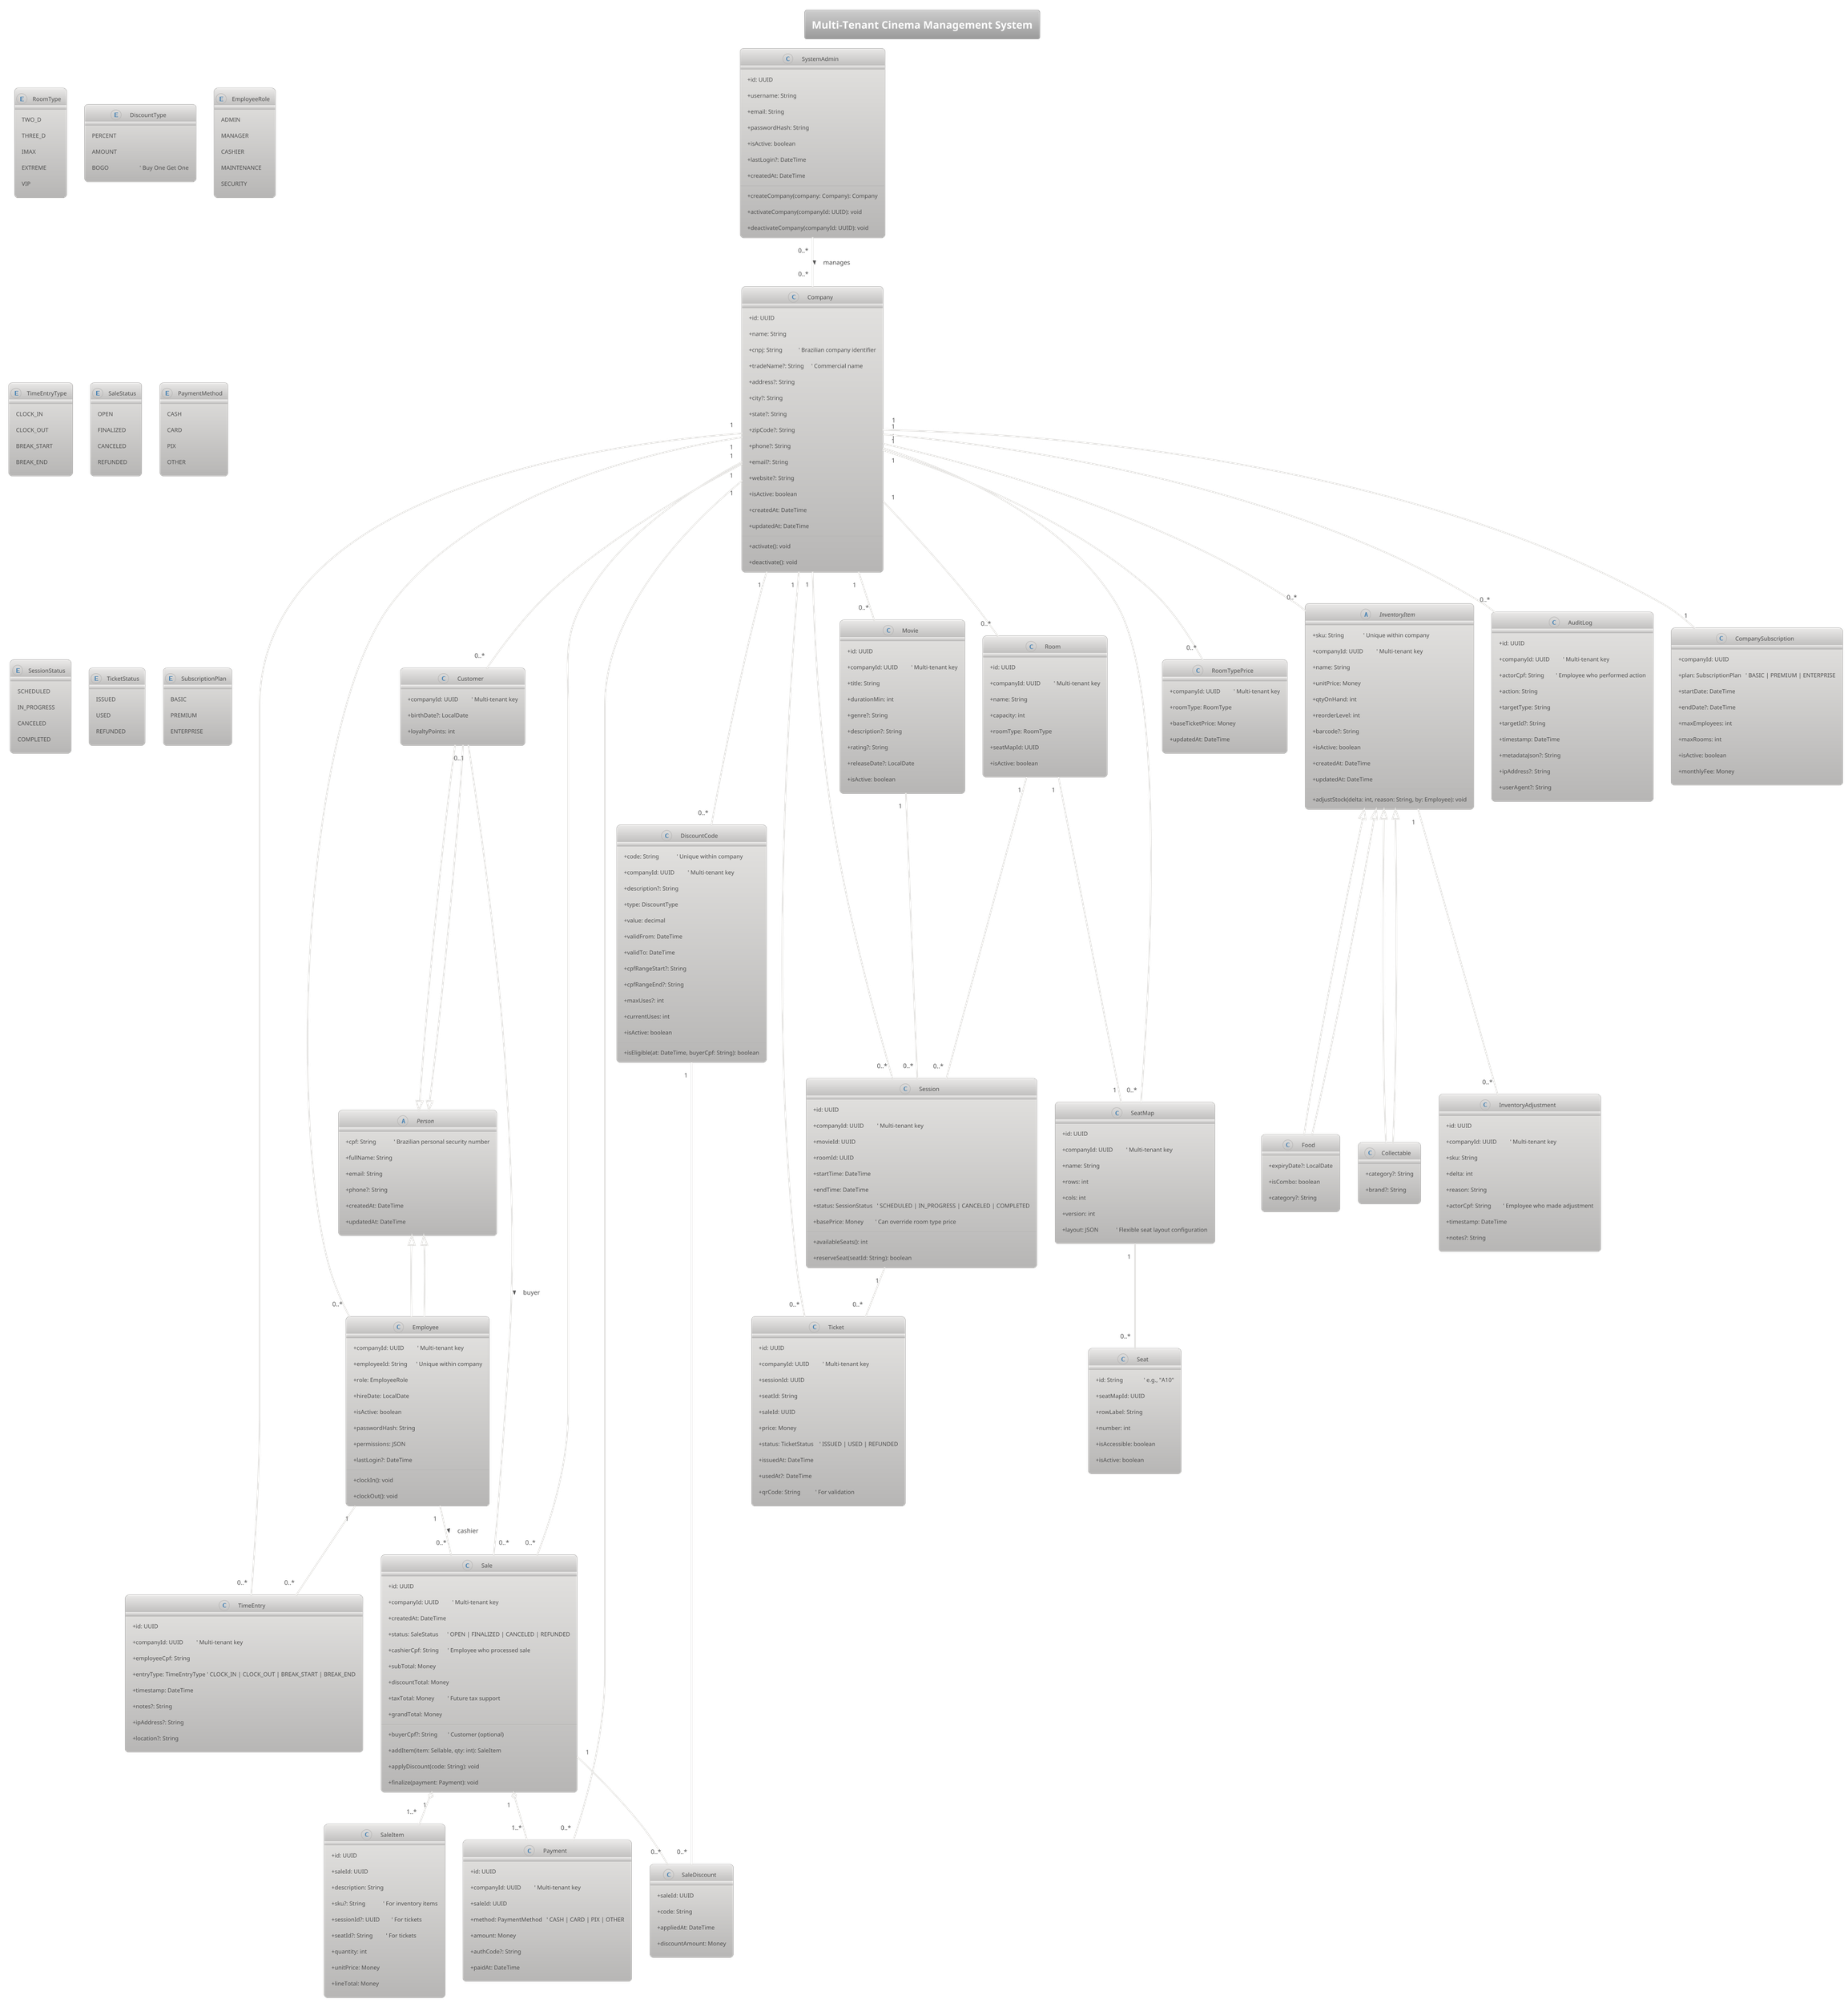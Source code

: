 @startuml
!theme metal
skinparam classAttributeIconSize 0
title Multi-Tenant Cinema Management System

' ===== Multi-Tenancy Core =====
class Company {
  +id: UUID
  +name: String
  +cnpj: String           ' Brazilian company identifier
  +tradeName?: String     ' Commercial name
  +address?: String
  +city?: String
  +state?: String
  +zipCode?: String
  +phone?: String
  +email?: String
  +website?: String
  +isActive: boolean
  +createdAt: DateTime
  +updatedAt: DateTime

  +activate(): void
  +deactivate(): void
}

' ===== People & Roles (Company-scoped) =====
abstract class Person {
  +cpf: String            ' Brazilian personal security number
  +fullName: String
  +email: String
  +phone?: String
  +createdAt: DateTime
  +updatedAt: DateTime
}

class Customer extends Person {
  +companyId: UUID         ' Multi-tenant key
  +birthDate?: LocalDate
  +loyaltyPoints: int
}

class Employee extends Person {
  +companyId: UUID         ' Multi-tenant key
  +employeeId: String      ' Unique within company
  +role: EmployeeRole
  +hireDate: LocalDate
  +isActive: boolean
  +passwordHash: String
  +permissions: JSON
  +lastLogin?: DateTime

  +clockIn(): void
  +clockOut(): void
}

class TimeEntry {
  +id: UUID
  +companyId: UUID         ' Multi-tenant key
  +employeeCpf: String
  +entryType: TimeEntryType ' CLOCK_IN | CLOCK_OUT | BREAK_START | BREAK_END
  +timestamp: DateTime
  +notes?: String
  +ipAddress?: String
  +location?: String
}

' ===== Movies (Company-scoped) =====
class Movie {
  +id: UUID
  +companyId: UUID         ' Multi-tenant key
  +title: String
  +durationMin: int
  +genre?: String
  +description?: String
  +rating?: String
  +releaseDate?: LocalDate
  +isActive: boolean
}

' ===== Theaters & Rooms (Company-scoped) =====
enum RoomType {
  TWO_D
  THREE_D
  IMAX
  EXTREME
  VIP
}

class RoomTypePrice {
  +companyId: UUID         ' Multi-tenant key
  +roomType: RoomType
  +baseTicketPrice: Money
  +updatedAt: DateTime
}

class Seat {
  +id: String              ' e.g., "A10"
  +seatMapId: UUID
  +rowLabel: String
  +number: int
  +isAccessible: boolean
  +isActive: boolean
}

class SeatMap {
  +id: UUID
  +companyId: UUID         ' Multi-tenant key
  +name: String
  +rows: int
  +cols: int
  +version: int
  +layout: JSON            ' Flexible seat layout configuration
}

class Room {
  +id: UUID
  +companyId: UUID         ' Multi-tenant key
  +name: String
  +capacity: int
  +roomType: RoomType
  +seatMapId: UUID
  +isActive: boolean
}

class Session {
  +id: UUID
  +companyId: UUID         ' Multi-tenant key
  +movieId: UUID
  +roomId: UUID
  +startTime: DateTime
  +endTime: DateTime
  +status: SessionStatus   ' SCHEDULED | IN_PROGRESS | CANCELED | COMPLETED
  +basePrice: Money        ' Can override room type price

  +availableSeats(): int
  +reserveSeat(seatId: String): boolean
}

' ===== Inventory (Company-scoped) =====
abstract class InventoryItem {
  +sku: String             ' Unique within company
  +companyId: UUID         ' Multi-tenant key
  +name: String
  +unitPrice: Money
  +qtyOnHand: int
  +reorderLevel: int
  +barcode?: String
  +isActive: boolean
  +createdAt: DateTime
  +updatedAt: DateTime

  +adjustStock(delta: int, reason: String, by: Employee): void
}

class Food extends InventoryItem {
  +expiryDate?: LocalDate
  +isCombo: boolean
  +category?: String
}

class Collectable extends InventoryItem {
  +category?: String
  +brand?: String
}

class InventoryAdjustment {
  +id: UUID
  +companyId: UUID         ' Multi-tenant key
  +sku: String
  +delta: int
  +reason: String
  +actorCpf: String        ' Employee who made adjustment
  +timestamp: DateTime
  +notes?: String
}

' ===== Discounts (Company-scoped) =====
enum DiscountType {
  PERCENT
  AMOUNT
  BOGO                     ' Buy One Get One
}

class DiscountCode {
  +code: String            ' Unique within company
  +companyId: UUID         ' Multi-tenant key
  +description?: String
  +type: DiscountType
  +value: decimal
  +validFrom: DateTime
  +validTo: DateTime
  +cpfRangeStart?: String
  +cpfRangeEnd?: String
  +maxUses?: int
  +currentUses: int
  +isActive: boolean

  +isEligible(at: DateTime, buyerCpf: String): boolean
}

' ===== Sales (Company-scoped) =====
class Sale {
  +id: UUID
  +companyId: UUID         ' Multi-tenant key
  +createdAt: DateTime
  +status: SaleStatus      ' OPEN | FINALIZED | CANCELED | REFUNDED
  +cashierCpf: String      ' Employee who processed sale
  +buyerCpf?: String       ' Customer (optional)
  +subTotal: Money
  +discountTotal: Money
  +taxTotal: Money         ' Future tax support
  +grandTotal: Money

  +addItem(item: Sellable, qty: int): SaleItem
  +applyDiscount(code: String): void
  +finalize(payment: Payment): void
}

class SaleItem {
  +id: UUID
  +saleId: UUID
  +description: String
  +sku?: String            ' For inventory items
  +sessionId?: UUID        ' For tickets
  +seatId?: String         ' For tickets
  +quantity: int
  +unitPrice: Money
  +lineTotal: Money
}

class SaleDiscount {
  +saleId: UUID
  +code: String
  +appliedAt: DateTime
  +discountAmount: Money
}

class Payment {
  +id: UUID
  +companyId: UUID         ' Multi-tenant key
  +saleId: UUID
  +method: PaymentMethod   ' CASH | CARD | PIX | OTHER
  +amount: Money
  +authCode?: String
  +paidAt: DateTime
}

' ===== Tickets (Company-scoped) =====
class Ticket {
  +id: UUID
  +companyId: UUID         ' Multi-tenant key
  +sessionId: UUID
  +seatId: String
  +saleId: UUID
  +price: Money
  +status: TicketStatus    ' ISSUED | USED | REFUNDED
  +issuedAt: DateTime
  +usedAt?: DateTime
  +qrCode: String          ' For validation
}

' ===== Audit (Company-scoped) =====
class AuditLog {
  +id: UUID
  +companyId: UUID         ' Multi-tenant key
  +actorCpf: String        ' Employee who performed action
  +action: String
  +targetType: String
  +targetId?: String
  +timestamp: DateTime
  +metadataJson?: String
  +ipAddress?: String
  +userAgent?: String
}

' ===== System Admin (Cross-tenant) =====
class SystemAdmin {
  +id: UUID
  +username: String
  +email: String
  +passwordHash: String
  +isActive: boolean
  +lastLogin?: DateTime
  +createdAt: DateTime

  +createCompany(company: Company): Company
  +activateCompany(companyId: UUID): void
  +deactivateCompany(companyId: UUID): void
}

class CompanySubscription {
  +companyId: UUID
  +plan: SubscriptionPlan   ' BASIC | PREMIUM | ENTERPRISE
  +startDate: DateTime
  +endDate?: DateTime
  +maxEmployees: int
  +maxRooms: int
  +isActive: boolean
  +monthlyFee: Money
}

' ===== Relationships =====
' Company relationships
Company "1" -- "0..*" Customer
Company "1" -- "0..*" Employee
Company "1" -- "0..*" Movie
Company "1" -- "0..*" Room
Company "1" -- "0..*" Session
Company "1" -- "0..*" SeatMap
Company "1" -- "0..*" InventoryItem
Company "1" -- "0..*" Sale
Company "1" -- "0..*" DiscountCode
Company "1" -- "0..*" RoomTypePrice
Company "1" -- "0..*" AuditLog
Company "1" -- "0..*" TimeEntry
Company "1" -- "0..*" Ticket
Company "1" -- "0..*" Payment
Company "1" -- "1" CompanySubscription

' System admin relationships
SystemAdmin "0..*" -- "0..*" Company : manages >

' People relationships
Employee --|> Person
Customer --|> Person
Employee "1" -- "0..*" TimeEntry
Employee "1" -- "0..*" Sale : cashier >
Customer "0..1" -- "0..*" Sale : buyer >

' Movie/Session relationships
Movie "1" -- "0..*" Session
Room "1" -- "0..*" Session
Session "1" -- "0..*" Ticket
SeatMap "1" -- "0..*" Seat
Room "1" -- "1" SeatMap

' Inventory relationships
InventoryItem <|-- Food
InventoryItem <|-- Collectable
InventoryItem "1" -- "0..*" InventoryAdjustment

' Sales relationships
Sale "1" o-- "1..*" SaleItem
Sale "1" o-- "1..*" Payment
Sale "1" -- "0..*" SaleDiscount
DiscountCode "1" -- "0..*" SaleDiscount

' ===== Enums =====
enum EmployeeRole {
  ADMIN
  MANAGER
  CASHIER
  MAINTENANCE
  SECURITY
}

enum TimeEntryType {
  CLOCK_IN
  CLOCK_OUT
  BREAK_START
  BREAK_END
}

enum SaleStatus {
  OPEN
  FINALIZED
  CANCELED
  REFUNDED
}

enum PaymentMethod {
  CASH
  CARD
  PIX
  OTHER
}

enum SessionStatus {
  SCHEDULED
  IN_PROGRESS
  CANCELED
  COMPLETED
}

enum TicketStatus {
  ISSUED
  USED
  REFUNDED
}

enum SubscriptionPlan {
  BASIC
  PREMIUM
  ENTERPRISE
}

@enduml